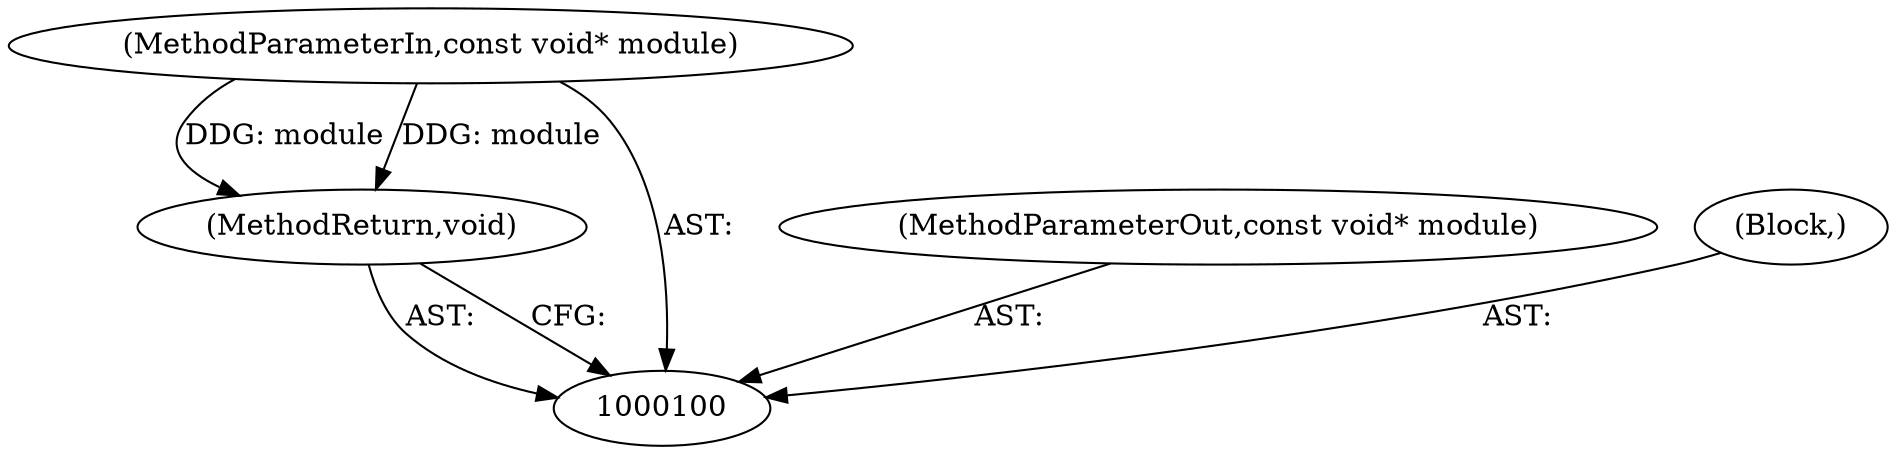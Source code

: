 digraph "0_Chrome_0fb75f1e468fe9054be3b3d3d5b9bf9a66e4199d_8" {
"1000103" [label="(MethodReturn,void)"];
"1000101" [label="(MethodParameterIn,const void* module)"];
"1000107" [label="(MethodParameterOut,const void* module)"];
"1000102" [label="(Block,)"];
"1000103" -> "1000100"  [label="AST: "];
"1000103" -> "1000100"  [label="CFG: "];
"1000101" -> "1000103"  [label="DDG: module"];
"1000101" -> "1000100"  [label="AST: "];
"1000101" -> "1000103"  [label="DDG: module"];
"1000107" -> "1000100"  [label="AST: "];
"1000102" -> "1000100"  [label="AST: "];
}
